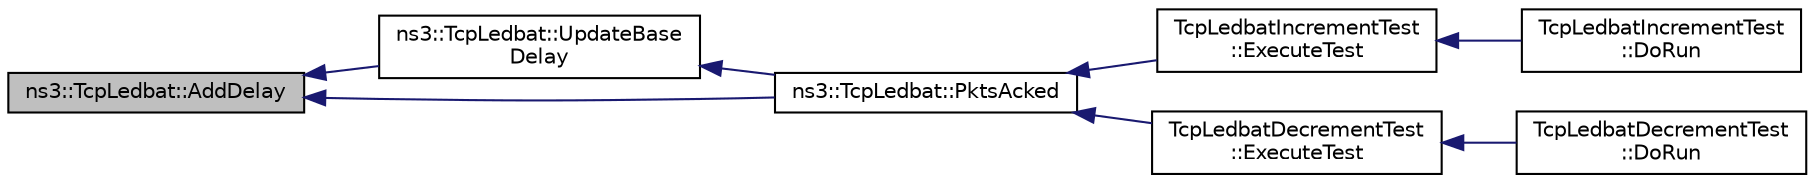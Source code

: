 digraph "ns3::TcpLedbat::AddDelay"
{
  edge [fontname="Helvetica",fontsize="10",labelfontname="Helvetica",labelfontsize="10"];
  node [fontname="Helvetica",fontsize="10",shape=record];
  rankdir="LR";
  Node1 [label="ns3::TcpLedbat::AddDelay",height=0.2,width=0.4,color="black", fillcolor="grey75", style="filled", fontcolor="black"];
  Node1 -> Node2 [dir="back",color="midnightblue",fontsize="10",style="solid"];
  Node2 [label="ns3::TcpLedbat::UpdateBase\lDelay",height=0.2,width=0.4,color="black", fillcolor="white", style="filled",URL="$dc/d18/classns3_1_1TcpLedbat.html#a1a29435e96f584de98c293b4d640c9f0",tooltip="Update the base delay buffer. "];
  Node2 -> Node3 [dir="back",color="midnightblue",fontsize="10",style="solid"];
  Node3 [label="ns3::TcpLedbat::PktsAcked",height=0.2,width=0.4,color="black", fillcolor="white", style="filled",URL="$dc/d18/classns3_1_1TcpLedbat.html#adc44a91826f2080c5551a313648d3848",tooltip="Get information from the acked packet. "];
  Node3 -> Node4 [dir="back",color="midnightblue",fontsize="10",style="solid"];
  Node4 [label="TcpLedbatIncrementTest\l::ExecuteTest",height=0.2,width=0.4,color="black", fillcolor="white", style="filled",URL="$d8/d63/classTcpLedbatIncrementTest.html#a84a03d2ecd9136e498c22721122e2b6b",tooltip="Execute the test. "];
  Node4 -> Node5 [dir="back",color="midnightblue",fontsize="10",style="solid"];
  Node5 [label="TcpLedbatIncrementTest\l::DoRun",height=0.2,width=0.4,color="black", fillcolor="white", style="filled",URL="$d8/d63/classTcpLedbatIncrementTest.html#a673d2a03d6203b5750744776b3ab14b9",tooltip="Implementation to actually run this TestCase. "];
  Node3 -> Node6 [dir="back",color="midnightblue",fontsize="10",style="solid"];
  Node6 [label="TcpLedbatDecrementTest\l::ExecuteTest",height=0.2,width=0.4,color="black", fillcolor="white", style="filled",URL="$d7/d5c/classTcpLedbatDecrementTest.html#a6c33fcfc3f71942ffc0b987f8d685f8d",tooltip="Execute the test. "];
  Node6 -> Node7 [dir="back",color="midnightblue",fontsize="10",style="solid"];
  Node7 [label="TcpLedbatDecrementTest\l::DoRun",height=0.2,width=0.4,color="black", fillcolor="white", style="filled",URL="$d7/d5c/classTcpLedbatDecrementTest.html#a33081c7ce4c6639ba598e79cf2d7e19f",tooltip="Implementation to actually run this TestCase. "];
  Node1 -> Node3 [dir="back",color="midnightblue",fontsize="10",style="solid"];
}
